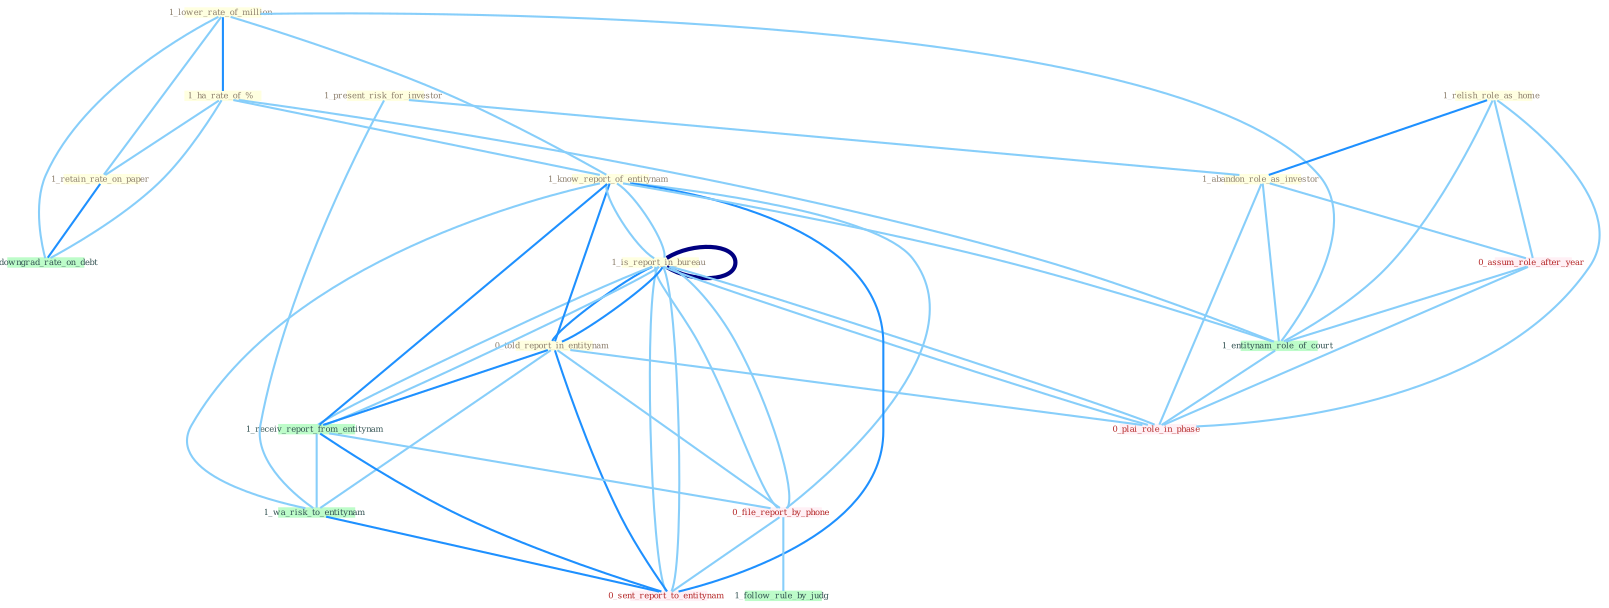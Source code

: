 Graph G{ 
    node
    [shape=polygon,style=filled,width=.5,height=.06,color="#BDFCC9",fixedsize=true,fontsize=4,
    fontcolor="#2f4f4f"];
    {node
    [color="#ffffe0", fontcolor="#8b7d6b"] "1_lower_rate_of_million " "1_is_report_in_bureau " "0_told_report_in_entitynam " "1_ha_rate_of_% " "1_present_risk_for_investor " "1_know_report_of_entitynam " "1_retain_rate_on_paper " "1_relish_role_as_home " "1_is_report_in_bureau " "1_abandon_role_as_investor "}
{node [color="#fff0f5", fontcolor="#b22222"] "0_assum_role_after_year " "0_file_report_by_phone " "0_sent_report_to_entitynam " "0_plai_role_in_phase "}
edge [color="#B0E2FF"];

	"1_lower_rate_of_million " -- "1_ha_rate_of_% " [w="2", color="#1e90ff" , len=0.8];
	"1_lower_rate_of_million " -- "1_know_report_of_entitynam " [w="1", color="#87cefa" ];
	"1_lower_rate_of_million " -- "1_retain_rate_on_paper " [w="1", color="#87cefa" ];
	"1_lower_rate_of_million " -- "1_entitynam_role_of_court " [w="1", color="#87cefa" ];
	"1_lower_rate_of_million " -- "1_downgrad_rate_on_debt " [w="1", color="#87cefa" ];
	"1_is_report_in_bureau " -- "0_told_report_in_entitynam " [w="2", color="#1e90ff" , len=0.8];
	"1_is_report_in_bureau " -- "1_know_report_of_entitynam " [w="1", color="#87cefa" ];
	"1_is_report_in_bureau " -- "1_is_report_in_bureau " [w="4", style=bold, color="#000080", len=0.4];
	"1_is_report_in_bureau " -- "1_receiv_report_from_entitynam " [w="1", color="#87cefa" ];
	"1_is_report_in_bureau " -- "0_file_report_by_phone " [w="1", color="#87cefa" ];
	"1_is_report_in_bureau " -- "0_sent_report_to_entitynam " [w="1", color="#87cefa" ];
	"1_is_report_in_bureau " -- "0_plai_role_in_phase " [w="1", color="#87cefa" ];
	"0_told_report_in_entitynam " -- "1_know_report_of_entitynam " [w="2", color="#1e90ff" , len=0.8];
	"0_told_report_in_entitynam " -- "1_is_report_in_bureau " [w="2", color="#1e90ff" , len=0.8];
	"0_told_report_in_entitynam " -- "1_receiv_report_from_entitynam " [w="2", color="#1e90ff" , len=0.8];
	"0_told_report_in_entitynam " -- "0_file_report_by_phone " [w="1", color="#87cefa" ];
	"0_told_report_in_entitynam " -- "1_wa_risk_to_entitynam " [w="1", color="#87cefa" ];
	"0_told_report_in_entitynam " -- "0_sent_report_to_entitynam " [w="2", color="#1e90ff" , len=0.8];
	"0_told_report_in_entitynam " -- "0_plai_role_in_phase " [w="1", color="#87cefa" ];
	"1_ha_rate_of_% " -- "1_know_report_of_entitynam " [w="1", color="#87cefa" ];
	"1_ha_rate_of_% " -- "1_retain_rate_on_paper " [w="1", color="#87cefa" ];
	"1_ha_rate_of_% " -- "1_entitynam_role_of_court " [w="1", color="#87cefa" ];
	"1_ha_rate_of_% " -- "1_downgrad_rate_on_debt " [w="1", color="#87cefa" ];
	"1_present_risk_for_investor " -- "1_abandon_role_as_investor " [w="1", color="#87cefa" ];
	"1_present_risk_for_investor " -- "1_wa_risk_to_entitynam " [w="1", color="#87cefa" ];
	"1_know_report_of_entitynam " -- "1_is_report_in_bureau " [w="1", color="#87cefa" ];
	"1_know_report_of_entitynam " -- "1_receiv_report_from_entitynam " [w="2", color="#1e90ff" , len=0.8];
	"1_know_report_of_entitynam " -- "1_entitynam_role_of_court " [w="1", color="#87cefa" ];
	"1_know_report_of_entitynam " -- "0_file_report_by_phone " [w="1", color="#87cefa" ];
	"1_know_report_of_entitynam " -- "1_wa_risk_to_entitynam " [w="1", color="#87cefa" ];
	"1_know_report_of_entitynam " -- "0_sent_report_to_entitynam " [w="2", color="#1e90ff" , len=0.8];
	"1_retain_rate_on_paper " -- "1_downgrad_rate_on_debt " [w="2", color="#1e90ff" , len=0.8];
	"1_relish_role_as_home " -- "1_abandon_role_as_investor " [w="2", color="#1e90ff" , len=0.8];
	"1_relish_role_as_home " -- "0_assum_role_after_year " [w="1", color="#87cefa" ];
	"1_relish_role_as_home " -- "1_entitynam_role_of_court " [w="1", color="#87cefa" ];
	"1_relish_role_as_home " -- "0_plai_role_in_phase " [w="1", color="#87cefa" ];
	"1_is_report_in_bureau " -- "1_receiv_report_from_entitynam " [w="1", color="#87cefa" ];
	"1_is_report_in_bureau " -- "0_file_report_by_phone " [w="1", color="#87cefa" ];
	"1_is_report_in_bureau " -- "0_sent_report_to_entitynam " [w="1", color="#87cefa" ];
	"1_is_report_in_bureau " -- "0_plai_role_in_phase " [w="1", color="#87cefa" ];
	"1_abandon_role_as_investor " -- "0_assum_role_after_year " [w="1", color="#87cefa" ];
	"1_abandon_role_as_investor " -- "1_entitynam_role_of_court " [w="1", color="#87cefa" ];
	"1_abandon_role_as_investor " -- "0_plai_role_in_phase " [w="1", color="#87cefa" ];
	"1_receiv_report_from_entitynam " -- "0_file_report_by_phone " [w="1", color="#87cefa" ];
	"1_receiv_report_from_entitynam " -- "1_wa_risk_to_entitynam " [w="1", color="#87cefa" ];
	"1_receiv_report_from_entitynam " -- "0_sent_report_to_entitynam " [w="2", color="#1e90ff" , len=0.8];
	"0_assum_role_after_year " -- "1_entitynam_role_of_court " [w="1", color="#87cefa" ];
	"0_assum_role_after_year " -- "0_plai_role_in_phase " [w="1", color="#87cefa" ];
	"1_entitynam_role_of_court " -- "0_plai_role_in_phase " [w="1", color="#87cefa" ];
	"0_file_report_by_phone " -- "1_follow_rule_by_judg " [w="1", color="#87cefa" ];
	"0_file_report_by_phone " -- "0_sent_report_to_entitynam " [w="1", color="#87cefa" ];
	"1_wa_risk_to_entitynam " -- "0_sent_report_to_entitynam " [w="2", color="#1e90ff" , len=0.8];
}